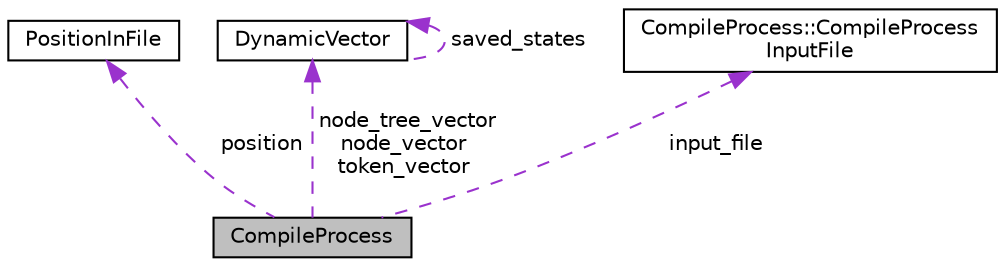 digraph "CompileProcess"
{
 // LATEX_PDF_SIZE
  edge [fontname="Helvetica",fontsize="10",labelfontname="Helvetica",labelfontsize="10"];
  node [fontname="Helvetica",fontsize="10",shape=record];
  Node1 [label="CompileProcess",height=0.2,width=0.4,color="black", fillcolor="grey75", style="filled", fontcolor="black",tooltip=" "];
  Node2 -> Node1 [dir="back",color="darkorchid3",fontsize="10",style="dashed",label=" position" ,fontname="Helvetica"];
  Node2 [label="PositionInFile",height=0.2,width=0.4,color="black", fillcolor="white", style="filled",URL="$structPositionInFile.html",tooltip=" "];
  Node3 -> Node1 [dir="back",color="darkorchid3",fontsize="10",style="dashed",label=" node_tree_vector\nnode_vector\ntoken_vector" ,fontname="Helvetica"];
  Node3 [label="DynamicVector",height=0.2,width=0.4,color="black", fillcolor="white", style="filled",URL="$structDynamicVector.html",tooltip=" "];
  Node3 -> Node3 [dir="back",color="darkorchid3",fontsize="10",style="dashed",label=" saved_states" ,fontname="Helvetica"];
  Node4 -> Node1 [dir="back",color="darkorchid3",fontsize="10",style="dashed",label=" input_file" ,fontname="Helvetica"];
  Node4 [label="CompileProcess::CompileProcess\lInputFile",height=0.2,width=0.4,color="black", fillcolor="white", style="filled",URL="$structCompileProcess_1_1CompileProcessInputFile.html",tooltip=" "];
}
